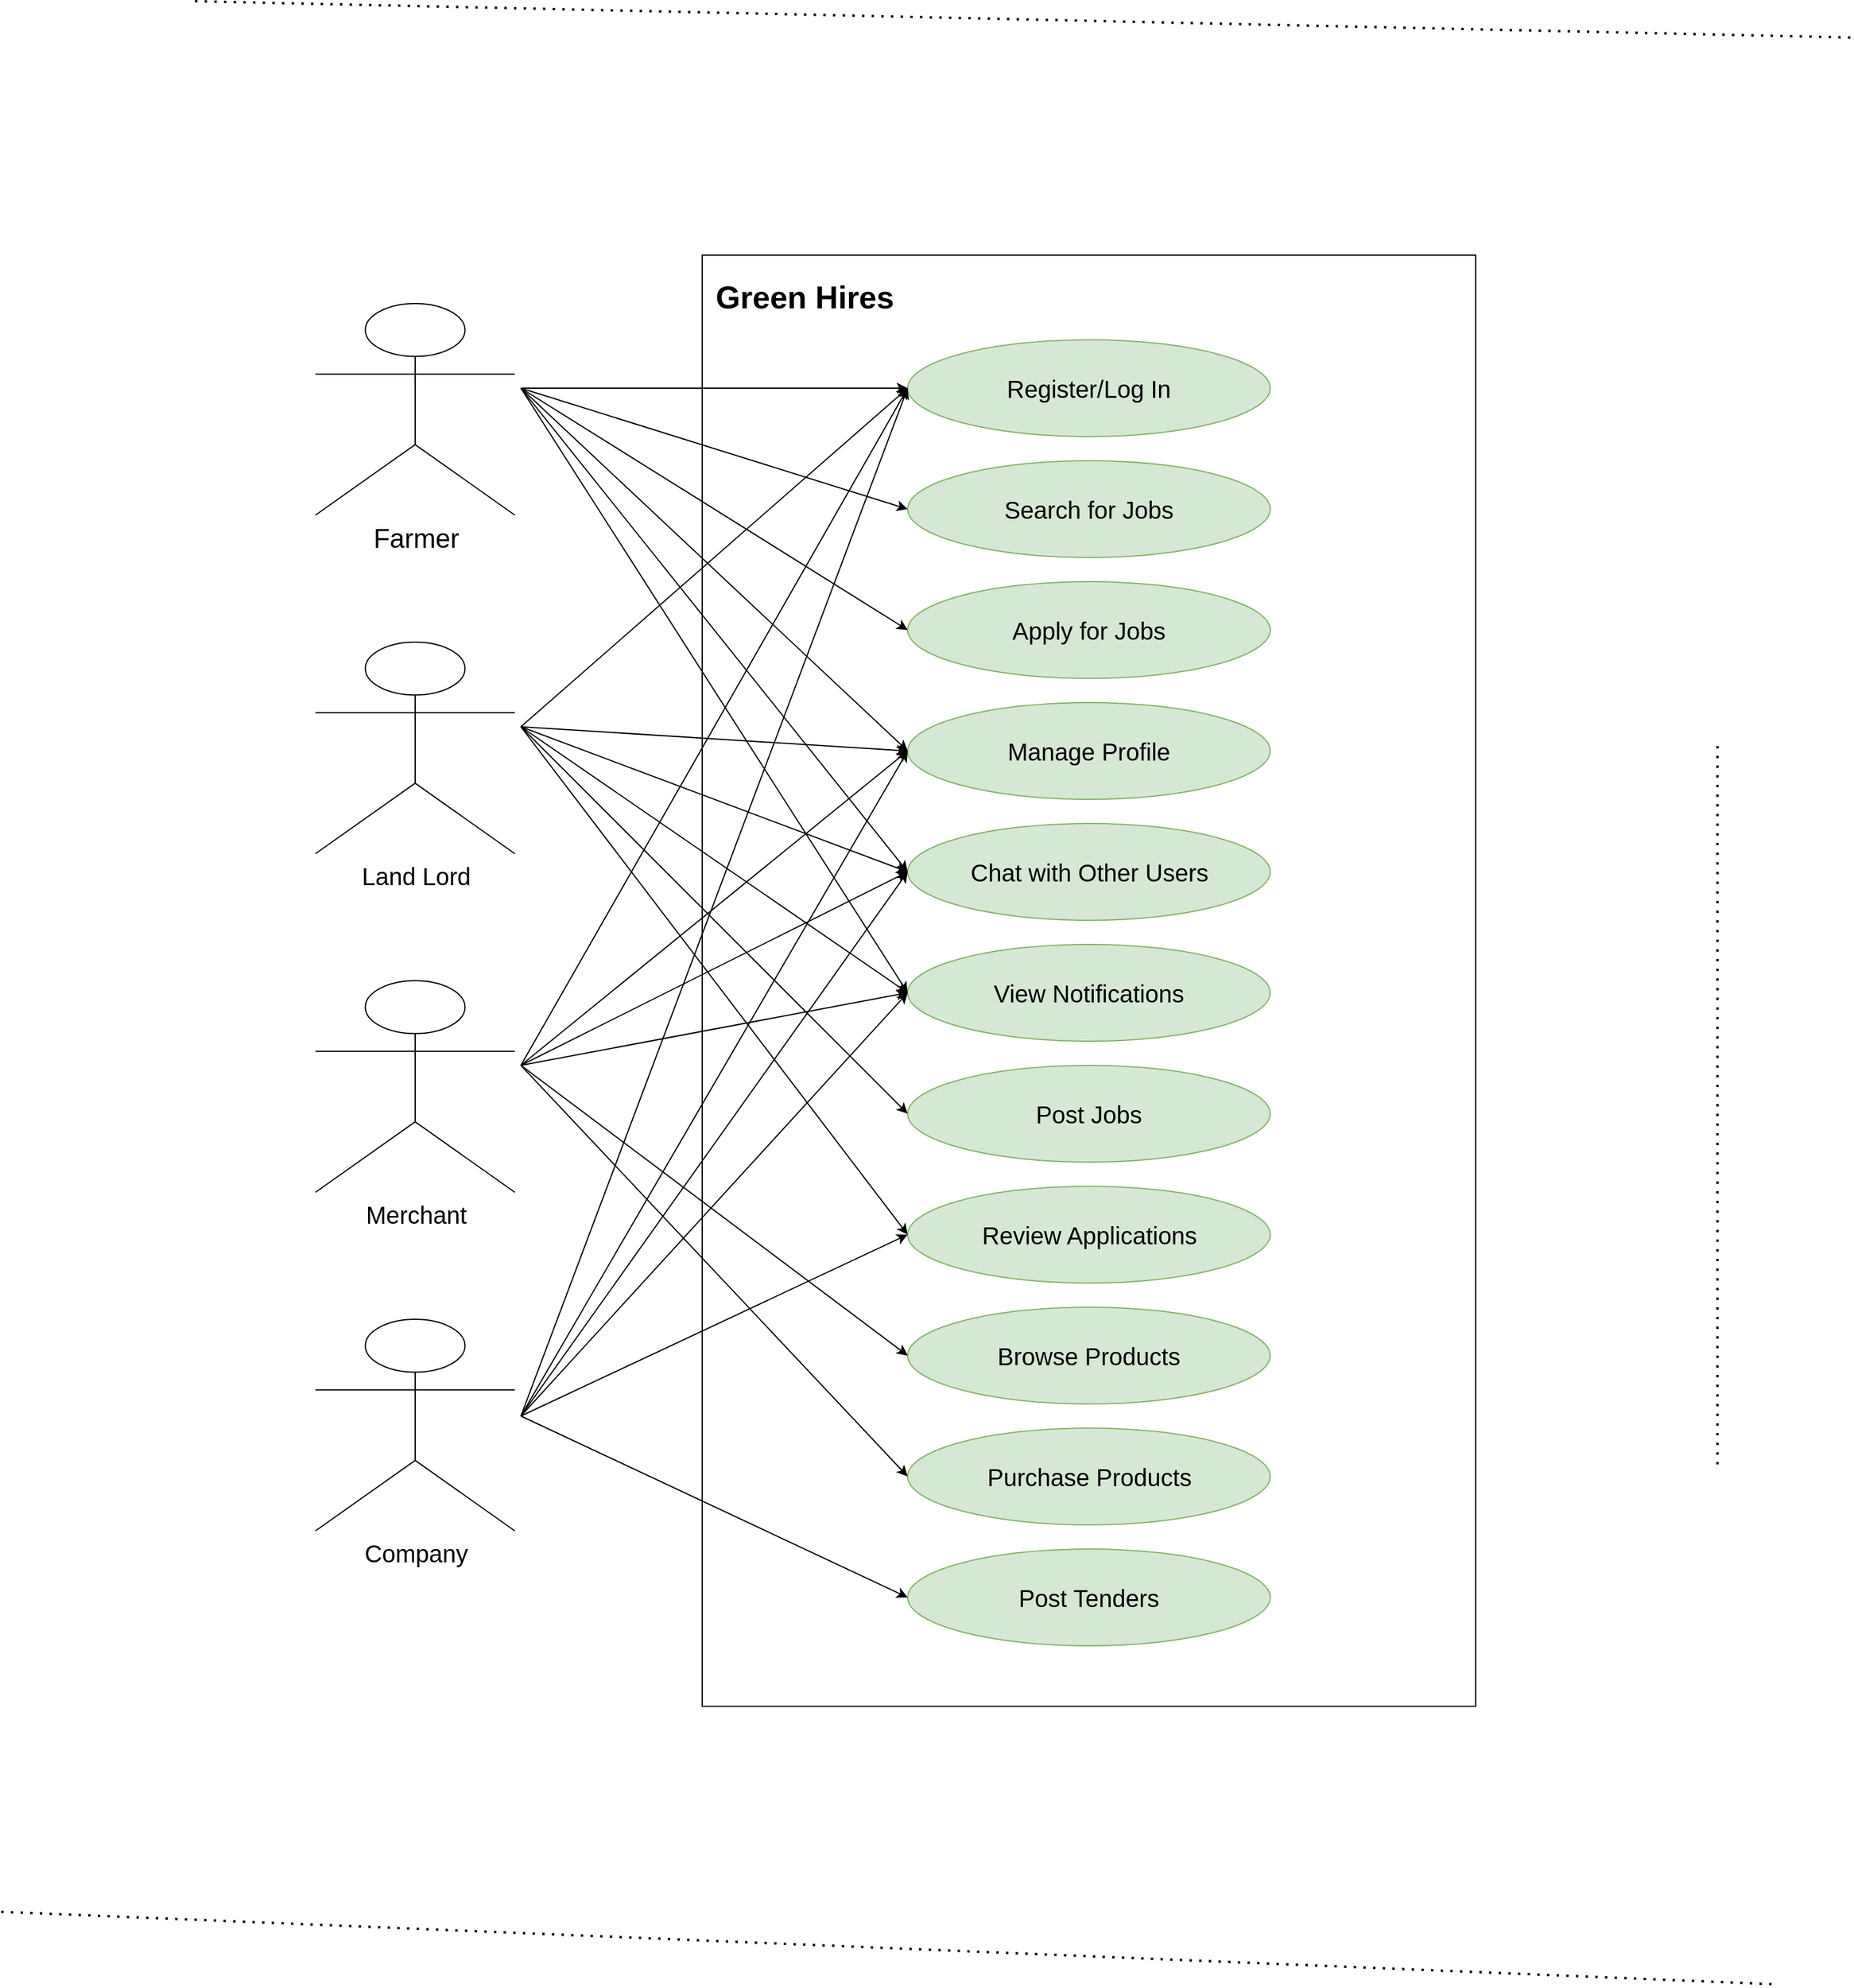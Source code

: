 <mxfile version="24.7.12">
  <diagram name="Page-1" id="vIgyizF0WZvojnRAtmgz">
    <mxGraphModel dx="3475" dy="2493" grid="1" gridSize="10" guides="1" tooltips="1" connect="1" arrows="1" fold="1" page="1" pageScale="1" pageWidth="850" pageHeight="1100" math="0" shadow="0">
      <root>
        <mxCell id="0" />
        <mxCell id="1" parent="0" />
        <mxCell id="eYTFnzikRtYFEH3u8O67-2" value="" style="rounded=0;whiteSpace=wrap;html=1;labelPosition=left;verticalLabelPosition=middle;align=right;verticalAlign=middle;textDirection=ltr;" vertex="1" parent="1">
          <mxGeometry x="80" y="80" width="640" height="1200" as="geometry" />
        </mxCell>
        <mxCell id="eYTFnzikRtYFEH3u8O67-4" value="&lt;span style=&quot;text-align: right;&quot;&gt;&lt;font style=&quot;font-size: 26px;&quot;&gt;&lt;b style=&quot;&quot;&gt;Green Hires&lt;/b&gt;&lt;/font&gt;&lt;/span&gt;" style="text;html=1;align=center;verticalAlign=middle;whiteSpace=wrap;rounded=0;" vertex="1" parent="1">
          <mxGeometry x="80" y="80" width="170" height="70" as="geometry" />
        </mxCell>
        <mxCell id="eYTFnzikRtYFEH3u8O67-8" value="" style="ellipse;whiteSpace=wrap;html=1;labelBorderColor=none;fillColor=#d5e8d4;strokeColor=#82b366;" vertex="1" parent="1">
          <mxGeometry x="250" y="250" width="300" height="80" as="geometry" />
        </mxCell>
        <mxCell id="eYTFnzikRtYFEH3u8O67-10" value="" style="ellipse;whiteSpace=wrap;html=1;labelBorderColor=none;fillColor=#d5e8d4;strokeColor=#82b366;" vertex="1" parent="1">
          <mxGeometry x="250" y="150" width="300" height="80" as="geometry" />
        </mxCell>
        <mxCell id="eYTFnzikRtYFEH3u8O67-11" value="" style="ellipse;whiteSpace=wrap;html=1;labelBorderColor=none;fillColor=#d5e8d4;strokeColor=#82b366;" vertex="1" parent="1">
          <mxGeometry x="250" y="450" width="300" height="80" as="geometry" />
        </mxCell>
        <mxCell id="eYTFnzikRtYFEH3u8O67-12" value="" style="ellipse;whiteSpace=wrap;html=1;labelBorderColor=none;fillColor=#d5e8d4;strokeColor=#82b366;" vertex="1" parent="1">
          <mxGeometry x="250" y="350" width="300" height="80" as="geometry" />
        </mxCell>
        <mxCell id="eYTFnzikRtYFEH3u8O67-13" value="" style="ellipse;whiteSpace=wrap;html=1;labelBorderColor=none;fillColor=#d5e8d4;strokeColor=#82b366;" vertex="1" parent="1">
          <mxGeometry x="250" y="650" width="300" height="80" as="geometry" />
        </mxCell>
        <mxCell id="eYTFnzikRtYFEH3u8O67-14" value="" style="ellipse;whiteSpace=wrap;html=1;labelBorderColor=none;fillColor=#d5e8d4;strokeColor=#82b366;" vertex="1" parent="1">
          <mxGeometry x="250" y="550" width="300" height="80" as="geometry" />
        </mxCell>
        <mxCell id="eYTFnzikRtYFEH3u8O67-15" value="" style="ellipse;whiteSpace=wrap;html=1;labelBorderColor=none;fillColor=#d5e8d4;strokeColor=#82b366;" vertex="1" parent="1">
          <mxGeometry x="250" y="850" width="300" height="80" as="geometry" />
        </mxCell>
        <mxCell id="eYTFnzikRtYFEH3u8O67-16" value="" style="ellipse;whiteSpace=wrap;html=1;labelBorderColor=none;fillColor=#d5e8d4;strokeColor=#82b366;" vertex="1" parent="1">
          <mxGeometry x="250" y="750" width="300" height="80" as="geometry" />
        </mxCell>
        <mxCell id="eYTFnzikRtYFEH3u8O67-17" value="&lt;font style=&quot;font-size: 20px;&quot;&gt;Chat with Other Users&lt;/font&gt;" style="text;html=1;align=center;verticalAlign=middle;whiteSpace=wrap;rounded=0;strokeWidth=6;" vertex="1" parent="1">
          <mxGeometry x="297.5" y="575" width="205" height="30" as="geometry" />
        </mxCell>
        <mxCell id="eYTFnzikRtYFEH3u8O67-18" value="&lt;font style=&quot;font-size: 20px;&quot;&gt;Manage Profile&lt;/font&gt;" style="text;html=1;align=center;verticalAlign=middle;whiteSpace=wrap;rounded=0;strokeWidth=6;" vertex="1" parent="1">
          <mxGeometry x="315" y="475" width="170" height="30" as="geometry" />
        </mxCell>
        <mxCell id="eYTFnzikRtYFEH3u8O67-19" value="&lt;font style=&quot;font-size: 20px;&quot;&gt;Apply for Jobs&lt;/font&gt;" style="text;html=1;align=center;verticalAlign=middle;whiteSpace=wrap;rounded=0;strokeWidth=6;" vertex="1" parent="1">
          <mxGeometry x="315" y="375" width="170" height="30" as="geometry" />
        </mxCell>
        <mxCell id="eYTFnzikRtYFEH3u8O67-20" value="&lt;font style=&quot;font-size: 20px;&quot;&gt;Search for Jobs&lt;/font&gt;" style="text;html=1;align=center;verticalAlign=middle;whiteSpace=wrap;rounded=0;strokeWidth=6;" vertex="1" parent="1">
          <mxGeometry x="315" y="275" width="170" height="30" as="geometry" />
        </mxCell>
        <mxCell id="eYTFnzikRtYFEH3u8O67-21" value="&lt;span style=&quot;font-size: 20px;&quot;&gt;Register/Log In&lt;/span&gt;" style="text;html=1;align=center;verticalAlign=middle;whiteSpace=wrap;rounded=0;strokeWidth=6;" vertex="1" parent="1">
          <mxGeometry x="315" y="175" width="170" height="30" as="geometry" />
        </mxCell>
        <mxCell id="eYTFnzikRtYFEH3u8O67-23" value="&lt;font style=&quot;font-size: 20px;&quot;&gt;View Notifications&lt;/font&gt;" style="text;html=1;align=center;verticalAlign=middle;whiteSpace=wrap;rounded=0;strokeWidth=6;" vertex="1" parent="1">
          <mxGeometry x="315" y="675" width="170" height="30" as="geometry" />
        </mxCell>
        <mxCell id="eYTFnzikRtYFEH3u8O67-24" value="&lt;span style=&quot;font-size: 20px;&quot;&gt;Post Jobs&lt;/span&gt;" style="text;html=1;align=center;verticalAlign=middle;whiteSpace=wrap;rounded=0;strokeWidth=6;" vertex="1" parent="1">
          <mxGeometry x="315" y="775" width="170" height="30" as="geometry" />
        </mxCell>
        <mxCell id="eYTFnzikRtYFEH3u8O67-25" value="&lt;span style=&quot;font-size: 20px;&quot;&gt;Review Applications&lt;/span&gt;" style="text;html=1;align=center;verticalAlign=middle;whiteSpace=wrap;rounded=0;strokeWidth=6;" vertex="1" parent="1">
          <mxGeometry x="297.5" y="875" width="205" height="30" as="geometry" />
        </mxCell>
        <mxCell id="eYTFnzikRtYFEH3u8O67-27" value="&lt;font style=&quot;font-size: 22px;&quot;&gt;Farmer&lt;/font&gt;" style="shape=umlActor;verticalLabelPosition=bottom;verticalAlign=top;html=1;outlineConnect=0;" vertex="1" parent="1">
          <mxGeometry x="-240" y="120" width="165" height="175" as="geometry" />
        </mxCell>
        <mxCell id="eYTFnzikRtYFEH3u8O67-28" value="&lt;font style=&quot;font-size: 20px;&quot;&gt;Land Lord&lt;/font&gt;" style="shape=umlActor;verticalLabelPosition=bottom;verticalAlign=top;html=1;outlineConnect=0;" vertex="1" parent="1">
          <mxGeometry x="-240" y="400" width="165" height="175" as="geometry" />
        </mxCell>
        <mxCell id="eYTFnzikRtYFEH3u8O67-29" value="&lt;font style=&quot;font-size: 20px;&quot;&gt;Merchant&lt;/font&gt;" style="shape=umlActor;verticalLabelPosition=bottom;verticalAlign=top;html=1;outlineConnect=0;" vertex="1" parent="1">
          <mxGeometry x="-240" y="680" width="165" height="175" as="geometry" />
        </mxCell>
        <mxCell id="eYTFnzikRtYFEH3u8O67-30" value="&lt;font style=&quot;font-size: 20px;&quot;&gt;Company&lt;/font&gt;" style="shape=umlActor;verticalLabelPosition=bottom;verticalAlign=top;html=1;outlineConnect=0;" vertex="1" parent="1">
          <mxGeometry x="-240" y="960" width="165" height="175" as="geometry" />
        </mxCell>
        <mxCell id="eYTFnzikRtYFEH3u8O67-39" value="" style="endArrow=classic;html=1;rounded=0;entryX=0;entryY=0.5;entryDx=0;entryDy=0;" edge="1" parent="1" target="eYTFnzikRtYFEH3u8O67-10">
          <mxGeometry width="50" height="50" relative="1" as="geometry">
            <mxPoint x="-70" y="190" as="sourcePoint" />
            <mxPoint x="-20" y="370" as="targetPoint" />
          </mxGeometry>
        </mxCell>
        <mxCell id="eYTFnzikRtYFEH3u8O67-41" value="" style="endArrow=classic;html=1;rounded=0;entryX=0;entryY=0.5;entryDx=0;entryDy=0;" edge="1" parent="1" target="eYTFnzikRtYFEH3u8O67-8">
          <mxGeometry width="50" height="50" relative="1" as="geometry">
            <mxPoint x="-70" y="190" as="sourcePoint" />
            <mxPoint x="260" y="200" as="targetPoint" />
          </mxGeometry>
        </mxCell>
        <mxCell id="eYTFnzikRtYFEH3u8O67-42" value="" style="endArrow=classic;html=1;rounded=0;entryX=0;entryY=0.5;entryDx=0;entryDy=0;" edge="1" parent="1" target="eYTFnzikRtYFEH3u8O67-12">
          <mxGeometry width="50" height="50" relative="1" as="geometry">
            <mxPoint x="-70" y="190" as="sourcePoint" />
            <mxPoint x="260" y="200" as="targetPoint" />
          </mxGeometry>
        </mxCell>
        <mxCell id="eYTFnzikRtYFEH3u8O67-43" value="" style="endArrow=classic;html=1;rounded=0;entryX=0;entryY=0.5;entryDx=0;entryDy=0;" edge="1" parent="1" target="eYTFnzikRtYFEH3u8O67-11">
          <mxGeometry width="50" height="50" relative="1" as="geometry">
            <mxPoint x="-70" y="190" as="sourcePoint" />
            <mxPoint x="260" y="300" as="targetPoint" />
          </mxGeometry>
        </mxCell>
        <mxCell id="eYTFnzikRtYFEH3u8O67-44" value="" style="endArrow=classic;html=1;rounded=0;entryX=0;entryY=0.5;entryDx=0;entryDy=0;" edge="1" parent="1" target="eYTFnzikRtYFEH3u8O67-14">
          <mxGeometry width="50" height="50" relative="1" as="geometry">
            <mxPoint x="-70" y="190" as="sourcePoint" />
            <mxPoint x="270" y="210" as="targetPoint" />
          </mxGeometry>
        </mxCell>
        <mxCell id="eYTFnzikRtYFEH3u8O67-45" value="" style="endArrow=classic;html=1;rounded=0;entryX=0;entryY=0.5;entryDx=0;entryDy=0;" edge="1" parent="1" target="eYTFnzikRtYFEH3u8O67-13">
          <mxGeometry width="50" height="50" relative="1" as="geometry">
            <mxPoint x="-70" y="190" as="sourcePoint" />
            <mxPoint x="270" y="310" as="targetPoint" />
          </mxGeometry>
        </mxCell>
        <mxCell id="eYTFnzikRtYFEH3u8O67-46" value="" style="endArrow=classic;html=1;rounded=0;entryX=0;entryY=0.5;entryDx=0;entryDy=0;" edge="1" parent="1" target="eYTFnzikRtYFEH3u8O67-16">
          <mxGeometry width="50" height="50" relative="1" as="geometry">
            <mxPoint x="-70" y="470" as="sourcePoint" />
            <mxPoint x="280" y="220" as="targetPoint" />
          </mxGeometry>
        </mxCell>
        <mxCell id="eYTFnzikRtYFEH3u8O67-47" value="" style="endArrow=classic;html=1;rounded=0;entryX=0;entryY=0.5;entryDx=0;entryDy=0;" edge="1" parent="1" target="eYTFnzikRtYFEH3u8O67-10">
          <mxGeometry width="50" height="50" relative="1" as="geometry">
            <mxPoint x="-70" y="470" as="sourcePoint" />
            <mxPoint x="280" y="320" as="targetPoint" />
          </mxGeometry>
        </mxCell>
        <mxCell id="eYTFnzikRtYFEH3u8O67-48" value="" style="endArrow=classic;html=1;rounded=0;entryX=0;entryY=0.5;entryDx=0;entryDy=0;" edge="1" parent="1" target="eYTFnzikRtYFEH3u8O67-15">
          <mxGeometry width="50" height="50" relative="1" as="geometry">
            <mxPoint x="-70" y="470" as="sourcePoint" />
            <mxPoint x="260" y="800" as="targetPoint" />
          </mxGeometry>
        </mxCell>
        <mxCell id="eYTFnzikRtYFEH3u8O67-49" value="" style="endArrow=classic;html=1;rounded=0;entryX=0;entryY=0.5;entryDx=0;entryDy=0;" edge="1" parent="1" target="eYTFnzikRtYFEH3u8O67-13">
          <mxGeometry width="50" height="50" relative="1" as="geometry">
            <mxPoint x="-70" y="470" as="sourcePoint" />
            <mxPoint x="270" y="810" as="targetPoint" />
          </mxGeometry>
        </mxCell>
        <mxCell id="eYTFnzikRtYFEH3u8O67-50" value="" style="endArrow=classic;html=1;rounded=0;entryX=0;entryY=0.5;entryDx=0;entryDy=0;" edge="1" parent="1" target="eYTFnzikRtYFEH3u8O67-14">
          <mxGeometry width="50" height="50" relative="1" as="geometry">
            <mxPoint x="-70" y="470" as="sourcePoint" />
            <mxPoint x="280" y="820" as="targetPoint" />
          </mxGeometry>
        </mxCell>
        <mxCell id="eYTFnzikRtYFEH3u8O67-51" value="" style="endArrow=classic;html=1;rounded=0;entryX=0;entryY=0.5;entryDx=0;entryDy=0;" edge="1" parent="1" target="eYTFnzikRtYFEH3u8O67-11">
          <mxGeometry width="50" height="50" relative="1" as="geometry">
            <mxPoint x="-70" y="470" as="sourcePoint" />
            <mxPoint x="290" y="830" as="targetPoint" />
          </mxGeometry>
        </mxCell>
        <mxCell id="eYTFnzikRtYFEH3u8O67-61" value="" style="ellipse;whiteSpace=wrap;html=1;labelBorderColor=none;fillColor=#d5e8d4;strokeColor=#82b366;" vertex="1" parent="1">
          <mxGeometry x="250" y="1050" width="300" height="80" as="geometry" />
        </mxCell>
        <mxCell id="eYTFnzikRtYFEH3u8O67-62" value="" style="ellipse;whiteSpace=wrap;html=1;labelBorderColor=none;fillColor=#d5e8d4;strokeColor=#82b366;" vertex="1" parent="1">
          <mxGeometry x="250" y="950" width="300" height="80" as="geometry" />
        </mxCell>
        <mxCell id="eYTFnzikRtYFEH3u8O67-64" value="" style="ellipse;whiteSpace=wrap;html=1;labelBorderColor=none;fillColor=#d5e8d4;strokeColor=#82b366;" vertex="1" parent="1">
          <mxGeometry x="250" y="1150" width="300" height="80" as="geometry" />
        </mxCell>
        <mxCell id="eYTFnzikRtYFEH3u8O67-67" value="&lt;font style=&quot;font-size: 20px;&quot;&gt;Purchase Products&lt;/font&gt;" style="text;html=1;align=center;verticalAlign=middle;whiteSpace=wrap;rounded=0;strokeWidth=6;" vertex="1" parent="1">
          <mxGeometry x="312.5" y="1075" width="175" height="30" as="geometry" />
        </mxCell>
        <mxCell id="eYTFnzikRtYFEH3u8O67-68" value="&lt;span style=&quot;font-size: 20px;&quot;&gt;Browse Products&lt;/span&gt;" style="text;html=1;align=center;verticalAlign=middle;whiteSpace=wrap;rounded=0;strokeWidth=6;" vertex="1" parent="1">
          <mxGeometry x="315" y="975" width="170" height="30" as="geometry" />
        </mxCell>
        <mxCell id="eYTFnzikRtYFEH3u8O67-66" value="&lt;font style=&quot;font-size: 20px;&quot;&gt;Post Tenders&lt;/font&gt;" style="text;html=1;align=center;verticalAlign=middle;whiteSpace=wrap;rounded=0;strokeWidth=6;" vertex="1" parent="1">
          <mxGeometry x="315" y="1175" width="170" height="30" as="geometry" />
        </mxCell>
        <mxCell id="eYTFnzikRtYFEH3u8O67-69" style="edgeStyle=orthogonalEdgeStyle;rounded=0;orthogonalLoop=1;jettySize=auto;html=1;exitX=0.5;exitY=1;exitDx=0;exitDy=0;" edge="1" parent="1" source="eYTFnzikRtYFEH3u8O67-2" target="eYTFnzikRtYFEH3u8O67-2">
          <mxGeometry relative="1" as="geometry" />
        </mxCell>
        <mxCell id="eYTFnzikRtYFEH3u8O67-71" style="edgeStyle=orthogonalEdgeStyle;rounded=0;orthogonalLoop=1;jettySize=auto;html=1;exitX=0.5;exitY=1;exitDx=0;exitDy=0;" edge="1" parent="1" source="eYTFnzikRtYFEH3u8O67-2" target="eYTFnzikRtYFEH3u8O67-2">
          <mxGeometry relative="1" as="geometry" />
        </mxCell>
        <mxCell id="eYTFnzikRtYFEH3u8O67-73" value="" style="endArrow=classic;html=1;rounded=0;entryX=0;entryY=0.5;entryDx=0;entryDy=0;" edge="1" parent="1" target="eYTFnzikRtYFEH3u8O67-10">
          <mxGeometry width="50" height="50" relative="1" as="geometry">
            <mxPoint x="-70" y="750" as="sourcePoint" />
            <mxPoint x="260" y="200" as="targetPoint" />
          </mxGeometry>
        </mxCell>
        <mxCell id="eYTFnzikRtYFEH3u8O67-74" value="" style="endArrow=classic;html=1;rounded=0;entryX=0;entryY=0.5;entryDx=0;entryDy=0;" edge="1" parent="1" target="eYTFnzikRtYFEH3u8O67-62">
          <mxGeometry width="50" height="50" relative="1" as="geometry">
            <mxPoint x="-70" y="750" as="sourcePoint" />
            <mxPoint x="260" y="200" as="targetPoint" />
          </mxGeometry>
        </mxCell>
        <mxCell id="eYTFnzikRtYFEH3u8O67-75" value="" style="endArrow=classic;html=1;rounded=0;entryX=0;entryY=0.5;entryDx=0;entryDy=0;" edge="1" parent="1" target="eYTFnzikRtYFEH3u8O67-61">
          <mxGeometry width="50" height="50" relative="1" as="geometry">
            <mxPoint x="-70" y="750" as="sourcePoint" />
            <mxPoint x="260" y="1000" as="targetPoint" />
          </mxGeometry>
        </mxCell>
        <mxCell id="eYTFnzikRtYFEH3u8O67-76" value="" style="endArrow=classic;html=1;rounded=0;entryX=0;entryY=0.5;entryDx=0;entryDy=0;" edge="1" parent="1" target="eYTFnzikRtYFEH3u8O67-13">
          <mxGeometry width="50" height="50" relative="1" as="geometry">
            <mxPoint x="-70" y="750" as="sourcePoint" />
            <mxPoint x="260" y="1100" as="targetPoint" />
          </mxGeometry>
        </mxCell>
        <mxCell id="eYTFnzikRtYFEH3u8O67-77" value="" style="endArrow=classic;html=1;rounded=0;entryX=0;entryY=0.5;entryDx=0;entryDy=0;" edge="1" parent="1" target="eYTFnzikRtYFEH3u8O67-14">
          <mxGeometry width="50" height="50" relative="1" as="geometry">
            <mxPoint x="-70" y="750" as="sourcePoint" />
            <mxPoint x="250" y="590" as="targetPoint" />
          </mxGeometry>
        </mxCell>
        <mxCell id="eYTFnzikRtYFEH3u8O67-78" value="" style="endArrow=classic;html=1;rounded=0;entryX=0;entryY=0.5;entryDx=0;entryDy=0;" edge="1" parent="1" target="eYTFnzikRtYFEH3u8O67-11">
          <mxGeometry width="50" height="50" relative="1" as="geometry">
            <mxPoint x="-70" y="750" as="sourcePoint" />
            <mxPoint x="260" y="600" as="targetPoint" />
          </mxGeometry>
        </mxCell>
        <mxCell id="eYTFnzikRtYFEH3u8O67-79" value="" style="endArrow=classic;html=1;rounded=0;entryX=0;entryY=0.5;entryDx=0;entryDy=0;" edge="1" parent="1" target="eYTFnzikRtYFEH3u8O67-64">
          <mxGeometry width="50" height="50" relative="1" as="geometry">
            <mxPoint x="-70" y="1040" as="sourcePoint" />
            <mxPoint x="260" y="1100" as="targetPoint" />
          </mxGeometry>
        </mxCell>
        <mxCell id="eYTFnzikRtYFEH3u8O67-80" value="" style="endArrow=classic;html=1;rounded=0;entryX=0;entryY=0.5;entryDx=0;entryDy=0;" edge="1" parent="1" target="eYTFnzikRtYFEH3u8O67-15">
          <mxGeometry width="50" height="50" relative="1" as="geometry">
            <mxPoint x="-70" y="1040" as="sourcePoint" />
            <mxPoint x="260" y="1200" as="targetPoint" />
          </mxGeometry>
        </mxCell>
        <mxCell id="eYTFnzikRtYFEH3u8O67-81" value="" style="endArrow=classic;html=1;rounded=0;entryX=0;entryY=0.5;entryDx=0;entryDy=0;" edge="1" parent="1" target="eYTFnzikRtYFEH3u8O67-13">
          <mxGeometry width="50" height="50" relative="1" as="geometry">
            <mxPoint x="-70" y="1040" as="sourcePoint" />
            <mxPoint x="260" y="900" as="targetPoint" />
          </mxGeometry>
        </mxCell>
        <mxCell id="eYTFnzikRtYFEH3u8O67-82" value="" style="endArrow=classic;html=1;rounded=0;entryX=0;entryY=0.5;entryDx=0;entryDy=0;" edge="1" parent="1" target="eYTFnzikRtYFEH3u8O67-14">
          <mxGeometry width="50" height="50" relative="1" as="geometry">
            <mxPoint x="-70" y="1040" as="sourcePoint" />
            <mxPoint x="270" y="910" as="targetPoint" />
          </mxGeometry>
        </mxCell>
        <mxCell id="eYTFnzikRtYFEH3u8O67-83" value="" style="endArrow=classic;html=1;rounded=0;entryX=0;entryY=0.5;entryDx=0;entryDy=0;" edge="1" parent="1" target="eYTFnzikRtYFEH3u8O67-11">
          <mxGeometry width="50" height="50" relative="1" as="geometry">
            <mxPoint x="-70" y="1040" as="sourcePoint" />
            <mxPoint x="280" y="920" as="targetPoint" />
          </mxGeometry>
        </mxCell>
        <mxCell id="eYTFnzikRtYFEH3u8O67-84" value="" style="endArrow=classic;html=1;rounded=0;entryX=0;entryY=0.5;entryDx=0;entryDy=0;" edge="1" parent="1" target="eYTFnzikRtYFEH3u8O67-10">
          <mxGeometry width="50" height="50" relative="1" as="geometry">
            <mxPoint x="-70" y="1040" as="sourcePoint" />
            <mxPoint x="290" y="930" as="targetPoint" />
          </mxGeometry>
        </mxCell>
        <mxCell id="eYTFnzikRtYFEH3u8O67-85" value="" style="endArrow=none;dashed=1;html=1;dashPattern=1 3;strokeWidth=2;rounded=0;" edge="1" parent="1">
          <mxGeometry width="50" height="50" relative="1" as="geometry">
            <mxPoint x="920" y="1080" as="sourcePoint" />
            <mxPoint x="920" y="480" as="targetPoint" />
          </mxGeometry>
        </mxCell>
        <mxCell id="eYTFnzikRtYFEH3u8O67-86" value="" style="endArrow=none;dashed=1;html=1;dashPattern=1 3;strokeWidth=2;rounded=0;" edge="1" parent="1">
          <mxGeometry width="50" height="50" relative="1" as="geometry">
            <mxPoint x="1030" y="-100" as="sourcePoint" />
            <mxPoint x="-340" y="-130" as="targetPoint" />
          </mxGeometry>
        </mxCell>
        <mxCell id="eYTFnzikRtYFEH3u8O67-87" value="" style="endArrow=none;dashed=1;html=1;dashPattern=1 3;strokeWidth=2;rounded=0;" edge="1" parent="1">
          <mxGeometry width="50" height="50" relative="1" as="geometry">
            <mxPoint x="-500" y="1450" as="sourcePoint" />
            <mxPoint x="970" y="1510" as="targetPoint" />
          </mxGeometry>
        </mxCell>
      </root>
    </mxGraphModel>
  </diagram>
</mxfile>
